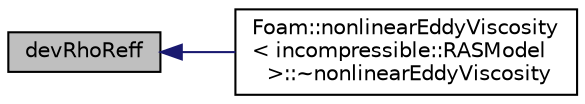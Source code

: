 digraph "devRhoReff"
{
  bgcolor="transparent";
  edge [fontname="Helvetica",fontsize="10",labelfontname="Helvetica",labelfontsize="10"];
  node [fontname="Helvetica",fontsize="10",shape=record];
  rankdir="LR";
  Node1 [label="devRhoReff",height=0.2,width=0.4,color="black", fillcolor="grey75", style="filled", fontcolor="black"];
  Node1 -> Node2 [dir="back",color="midnightblue",fontsize="10",style="solid",fontname="Helvetica"];
  Node2 [label="Foam::nonlinearEddyViscosity\l\< incompressible::RASModel\l \>::~nonlinearEddyViscosity",height=0.2,width=0.4,color="black",URL="$a01657.html#a6071c073b0a9829ee9c75100c01f5ee5",tooltip="Destructor. "];
}
